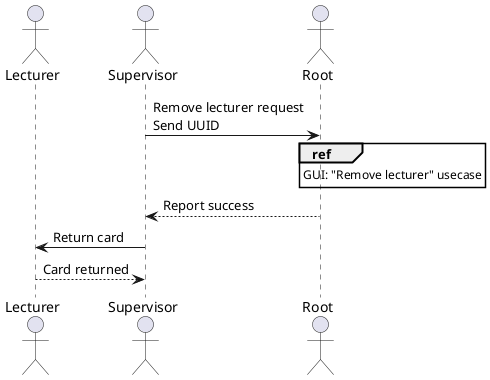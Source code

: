 @startuml Remove_Lecturer

actor Lecturer
actor Supervisor
actor Root

Supervisor -> Root : Remove lecturer request\nSend UUID
ref over Root : GUI: "Remove lecturer" usecase
Root --> Supervisor : Report success
Supervisor -> Lecturer : Return card
Lecturer --> Supervisor : Card returned

@enduml
